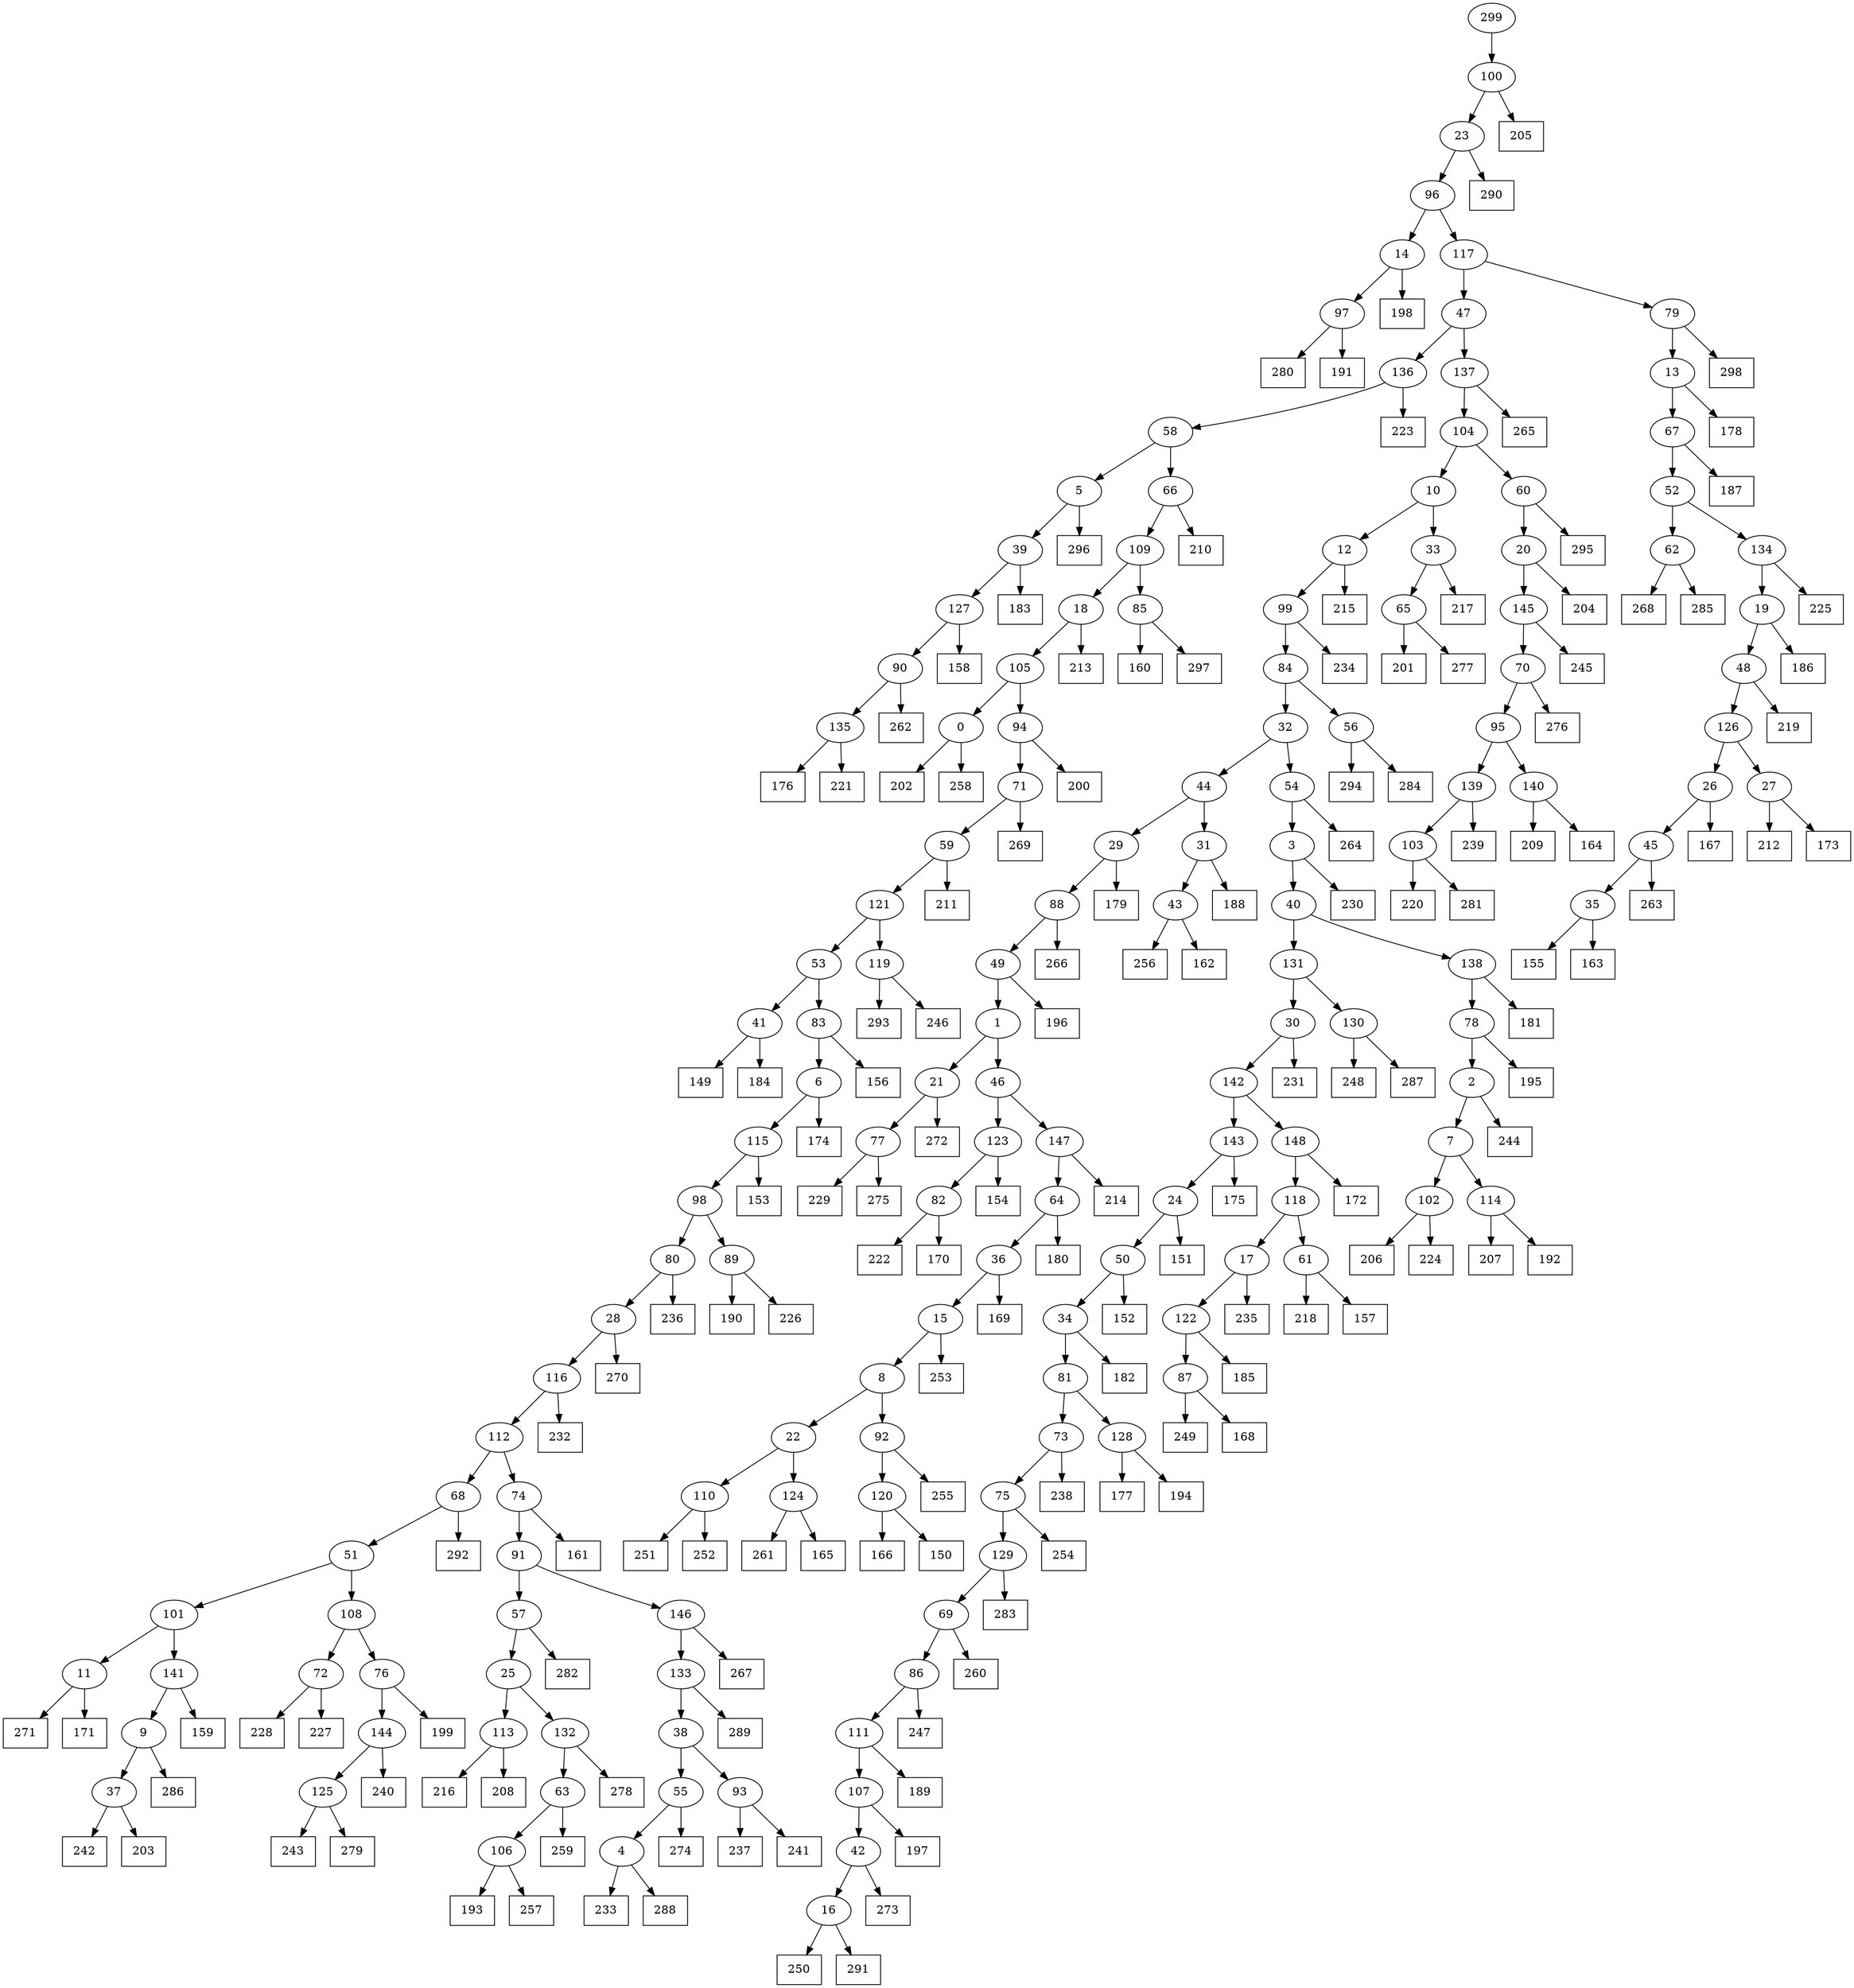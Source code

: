 digraph G {
0[label="0"];
1[label="1"];
2[label="2"];
3[label="3"];
4[label="4"];
5[label="5"];
6[label="6"];
7[label="7"];
8[label="8"];
9[label="9"];
10[label="10"];
11[label="11"];
12[label="12"];
13[label="13"];
14[label="14"];
15[label="15"];
16[label="16"];
17[label="17"];
18[label="18"];
19[label="19"];
20[label="20"];
21[label="21"];
22[label="22"];
23[label="23"];
24[label="24"];
25[label="25"];
26[label="26"];
27[label="27"];
28[label="28"];
29[label="29"];
30[label="30"];
31[label="31"];
32[label="32"];
33[label="33"];
34[label="34"];
35[label="35"];
36[label="36"];
37[label="37"];
38[label="38"];
39[label="39"];
40[label="40"];
41[label="41"];
42[label="42"];
43[label="43"];
44[label="44"];
45[label="45"];
46[label="46"];
47[label="47"];
48[label="48"];
49[label="49"];
50[label="50"];
51[label="51"];
52[label="52"];
53[label="53"];
54[label="54"];
55[label="55"];
56[label="56"];
57[label="57"];
58[label="58"];
59[label="59"];
60[label="60"];
61[label="61"];
62[label="62"];
63[label="63"];
64[label="64"];
65[label="65"];
66[label="66"];
67[label="67"];
68[label="68"];
69[label="69"];
70[label="70"];
71[label="71"];
72[label="72"];
73[label="73"];
74[label="74"];
75[label="75"];
76[label="76"];
77[label="77"];
78[label="78"];
79[label="79"];
80[label="80"];
81[label="81"];
82[label="82"];
83[label="83"];
84[label="84"];
85[label="85"];
86[label="86"];
87[label="87"];
88[label="88"];
89[label="89"];
90[label="90"];
91[label="91"];
92[label="92"];
93[label="93"];
94[label="94"];
95[label="95"];
96[label="96"];
97[label="97"];
98[label="98"];
99[label="99"];
100[label="100"];
101[label="101"];
102[label="102"];
103[label="103"];
104[label="104"];
105[label="105"];
106[label="106"];
107[label="107"];
108[label="108"];
109[label="109"];
110[label="110"];
111[label="111"];
112[label="112"];
113[label="113"];
114[label="114"];
115[label="115"];
116[label="116"];
117[label="117"];
118[label="118"];
119[label="119"];
120[label="120"];
121[label="121"];
122[label="122"];
123[label="123"];
124[label="124"];
125[label="125"];
126[label="126"];
127[label="127"];
128[label="128"];
129[label="129"];
130[label="130"];
131[label="131"];
132[label="132"];
133[label="133"];
134[label="134"];
135[label="135"];
136[label="136"];
137[label="137"];
138[label="138"];
139[label="139"];
140[label="140"];
141[label="141"];
142[label="142"];
143[label="143"];
144[label="144"];
145[label="145"];
146[label="146"];
147[label="147"];
148[label="148"];
149[shape=box,label="220"];
150[shape=box,label="269"];
151[shape=box,label="151"];
152[shape=box,label="183"];
153[shape=box,label="155"];
154[shape=box,label="236"];
155[shape=box,label="174"];
156[shape=box,label="209"];
157[shape=box,label="268"];
158[shape=box,label="250"];
159[shape=box,label="242"];
160[shape=box,label="207"];
161[shape=box,label="195"];
162[shape=box,label="204"];
163[shape=box,label="278"];
164[shape=box,label="190"];
165[shape=box,label="231"];
166[shape=box,label="177"];
167[shape=box,label="280"];
168[shape=box,label="186"];
169[shape=box,label="161"];
170[shape=box,label="264"];
171[shape=box,label="163"];
172[shape=box,label="160"];
173[shape=box,label="212"];
174[shape=box,label="276"];
175[shape=box,label="206"];
176[shape=box,label="282"];
177[shape=box,label="166"];
178[shape=box,label="216"];
179[shape=box,label="159"];
180[shape=box,label="213"];
181[shape=box,label="192"];
182[shape=box,label="239"];
183[shape=box,label="248"];
184[shape=box,label="181"];
185[shape=box,label="271"];
186[shape=box,label="202"];
187[shape=box,label="203"];
188[shape=box,label="180"];
189[shape=box,label="296"];
190[shape=box,label="245"];
191[shape=box,label="233"];
192[shape=box,label="158"];
193[shape=box,label="266"];
194[shape=box,label="201"];
195[shape=box,label="238"];
196[shape=box,label="288"];
197[shape=box,label="272"];
198[shape=box,label="179"];
199[shape=box,label="270"];
200[shape=box,label="259"];
201[shape=box,label="217"];
202[shape=box,label="256"];
203[shape=box,label="249"];
204[shape=box,label="291"];
205[shape=box,label="262"];
206[shape=box,label="185"];
207[shape=box,label="167"];
208[shape=box,label="295"];
209[shape=box,label="169"];
210[shape=box,label="237"];
211[shape=box,label="274"];
212[shape=box,label="261"];
213[shape=box,label="214"];
214[shape=box,label="230"];
215[shape=box,label="251"];
216[shape=box,label="196"];
217[shape=box,label="194"];
218[shape=box,label="298"];
219[shape=box,label="294"];
220[shape=box,label="297"];
221[shape=box,label="215"];
222[shape=box,label="219"];
223[shape=box,label="149"];
224[shape=box,label="232"];
225[shape=box,label="172"];
226[shape=box,label="152"];
227[shape=box,label="255"];
228[shape=box,label="176"];
229[shape=box,label="258"];
230[shape=box,label="175"];
231[shape=box,label="247"];
232[shape=box,label="211"];
233[shape=box,label="193"];
234[shape=box,label="289"];
235[shape=box,label="162"];
236[shape=box,label="229"];
237[shape=box,label="154"];
238[shape=box,label="171"];
239[shape=box,label="240"];
240[shape=box,label="263"];
241[shape=box,label="218"];
242[shape=box,label="275"];
243[shape=box,label="153"];
244[shape=box,label="281"];
245[shape=box,label="165"];
246[shape=box,label="197"];
247[shape=box,label="199"];
248[shape=box,label="156"];
249[shape=box,label="293"];
250[shape=box,label="224"];
251[shape=box,label="191"];
252[shape=box,label="234"];
253[shape=box,label="290"];
254[shape=box,label="182"];
255[shape=box,label="223"];
256[shape=box,label="157"];
257[shape=box,label="226"];
258[shape=box,label="283"];
259[shape=box,label="235"];
260[shape=box,label="287"];
261[shape=box,label="228"];
262[shape=box,label="210"];
263[shape=box,label="277"];
264[shape=box,label="254"];
265[shape=box,label="241"];
266[shape=box,label="200"];
267[shape=box,label="187"];
268[shape=box,label="273"];
269[shape=box,label="243"];
270[shape=box,label="205"];
271[shape=box,label="292"];
272[shape=box,label="267"];
273[shape=box,label="208"];
274[shape=box,label="265"];
275[shape=box,label="284"];
276[shape=box,label="221"];
277[shape=box,label="150"];
278[shape=box,label="168"];
279[shape=box,label="188"];
280[shape=box,label="227"];
281[shape=box,label="279"];
282[shape=box,label="253"];
283[shape=box,label="189"];
284[shape=box,label="222"];
285[shape=box,label="285"];
286[shape=box,label="246"];
287[shape=box,label="198"];
288[shape=box,label="184"];
289[shape=box,label="260"];
290[shape=box,label="173"];
291[shape=box,label="252"];
292[shape=box,label="286"];
293[shape=box,label="225"];
294[shape=box,label="257"];
295[shape=box,label="178"];
296[shape=box,label="170"];
297[shape=box,label="164"];
298[shape=box,label="244"];
299[label="299"];
111->283 ;
113->273 ;
92->227 ;
130->260 ;
4->196 ;
37->187 ;
71->150 ;
119->286 ;
97->167 ;
143->24 ;
33->201 ;
45->240 ;
55->211 ;
72->261 ;
0->186 ;
9->292 ;
64->188 ;
35->153 ;
123->237 ;
20->162 ;
103->149 ;
57->176 ;
28->199 ;
5->39 ;
130->183 ;
116->112 ;
58->66 ;
144->239 ;
82->296 ;
86->111 ;
77->236 ;
77->242 ;
120->177 ;
62->285 ;
89->257 ;
125->281 ;
80->28 ;
39->152 ;
53->41 ;
84->32 ;
85->172 ;
101->141 ;
141->179 ;
82->284 ;
92->120 ;
79->218 ;
131->130 ;
299->100 ;
48->126 ;
118->61 ;
61->256 ;
54->3 ;
13->295 ;
69->289 ;
143->230 ;
62->157 ;
139->182 ;
52->62 ;
32->54 ;
54->170 ;
11->185 ;
88->49 ;
63->106 ;
14->97 ;
38->93 ;
108->76 ;
39->127 ;
41->223 ;
56->275 ;
106->294 ;
40->138 ;
138->184 ;
147->64 ;
112->68 ;
16->158 ;
95->140 ;
140->297 ;
134->293 ;
42->16 ;
124->245 ;
51->108 ;
73->75 ;
24->151 ;
86->231 ;
127->192 ;
147->213 ;
140->156 ;
23->253 ;
4->191 ;
102->175 ;
20->145 ;
49->216 ;
26->207 ;
67->52 ;
107->42 ;
103->244 ;
87->278 ;
61->241 ;
136->255 ;
89->164 ;
110->291 ;
40->131 ;
76->247 ;
148->225 ;
106->233 ;
8->22 ;
22->124 ;
115->98 ;
97->251 ;
66->109 ;
109->18 ;
145->190 ;
146->272 ;
65->194 ;
42->268 ;
58->5 ;
5->189 ;
66->262 ;
98->80 ;
7->114 ;
114->181 ;
31->279 ;
70->95 ;
132->63 ;
84->56 ;
68->271 ;
102->250 ;
108->72 ;
72->280 ;
70->174 ;
91->146 ;
99->252 ;
3->40 ;
88->193 ;
30->142 ;
142->143 ;
41->288 ;
71->59 ;
59->232 ;
94->71 ;
105->94 ;
94->266 ;
15->282 ;
12->221 ;
80->154 ;
128->217 ;
10->33 ;
131->30 ;
95->139 ;
142->148 ;
64->36 ;
44->31 ;
122->87 ;
139->103 ;
32->44 ;
44->29 ;
29->198 ;
116->224 ;
138->78 ;
78->161 ;
90->205 ;
134->19 ;
19->168 ;
21->197 ;
83->6 ;
96->117 ;
128->166 ;
112->74 ;
74->169 ;
50->34 ;
34->254 ;
46->123 ;
123->82 ;
24->50 ;
93->210 ;
1->21 ;
21->77 ;
127->90 ;
81->128 ;
22->110 ;
110->215 ;
3->214 ;
148->118 ;
121->53 ;
53->83 ;
43->235 ;
83->248 ;
60->20 ;
17->259 ;
25->113 ;
113->178 ;
6->115 ;
122->206 ;
18->105 ;
126->26 ;
26->45 ;
78->2 ;
2->298 ;
135->276 ;
96->14 ;
14->287 ;
121->119 ;
133->38 ;
93->265 ;
137->104 ;
104->10 ;
49->1 ;
25->132 ;
132->163 ;
120->277 ;
73->195 ;
115->243 ;
125->269 ;
114->160 ;
109->85 ;
85->220 ;
145->70 ;
27->290 ;
28->116 ;
104->60 ;
60->208 ;
6->155 ;
117->79 ;
79->13 ;
124->212 ;
68->51 ;
51->101 ;
63->200 ;
141->9 ;
133->234 ;
105->0 ;
0->229 ;
87->203 ;
67->267 ;
99->84 ;
100->23 ;
23->96 ;
137->274 ;
118->17 ;
17->122 ;
47->136 ;
136->58 ;
111->107 ;
107->246 ;
16->204 ;
126->27 ;
27->173 ;
69->86 ;
38->55 ;
2->7 ;
7->102 ;
50->226 ;
117->47 ;
47->137 ;
100->270 ;
45->35 ;
35->171 ;
146->133 ;
101->11 ;
11->238 ;
52->134 ;
1->46 ;
46->147 ;
31->43 ;
43->202 ;
36->209 ;
19->48 ;
48->222 ;
29->88 ;
10->12 ;
12->99 ;
129->258 ;
57->25 ;
98->89 ;
8->92 ;
18->180 ;
75->129 ;
129->69 ;
55->4 ;
33->65 ;
65->263 ;
13->67 ;
36->15 ;
15->8 ;
59->121 ;
76->144 ;
144->125 ;
30->165 ;
34->81 ;
81->73 ;
119->249 ;
90->135 ;
135->228 ;
56->219 ;
74->91 ;
91->57 ;
75->264 ;
9->37 ;
37->159 ;
}
